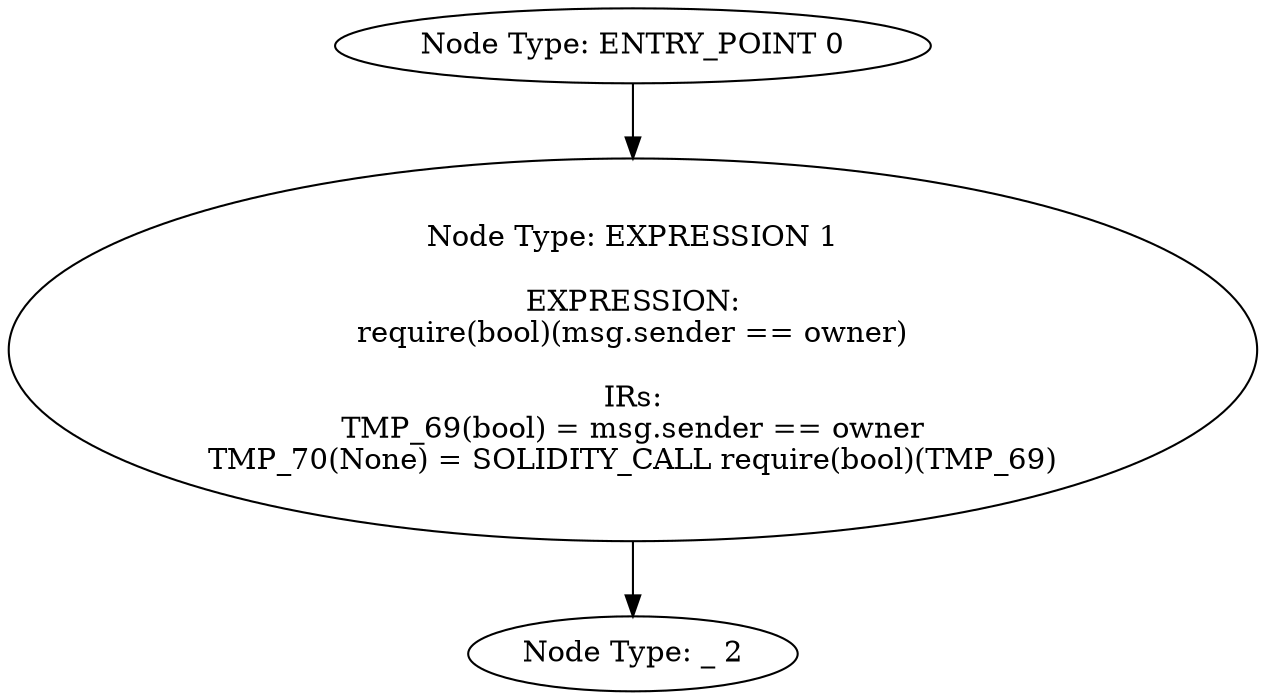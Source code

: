 digraph{
0[label="Node Type: ENTRY_POINT 0
"];
0->1;
1[label="Node Type: EXPRESSION 1

EXPRESSION:
require(bool)(msg.sender == owner)

IRs:
TMP_69(bool) = msg.sender == owner
TMP_70(None) = SOLIDITY_CALL require(bool)(TMP_69)"];
1->2;
2[label="Node Type: _ 2
"];
}
